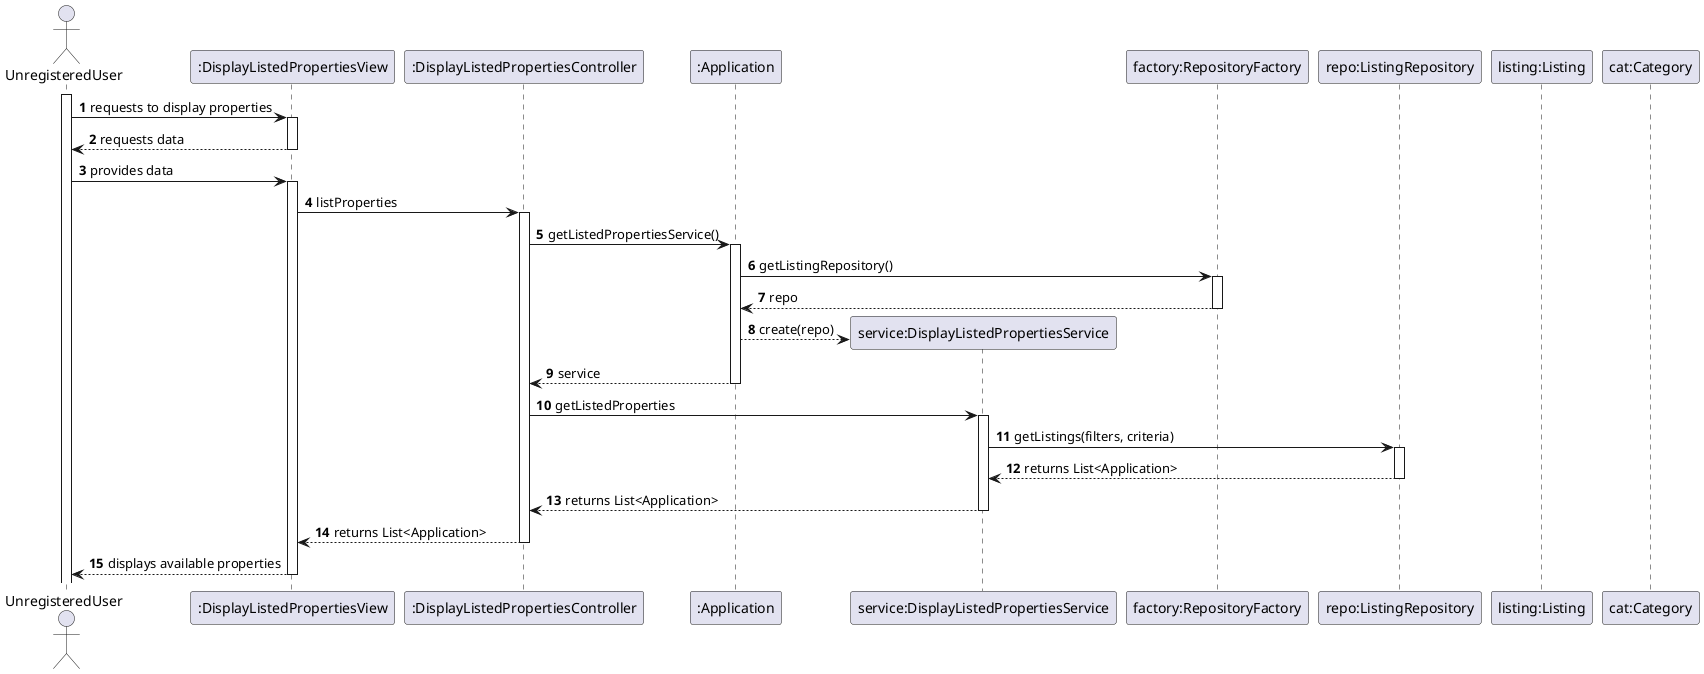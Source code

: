 @startuml
'https://plantuml.com/sequence-diagram
autoactivate on
autonumber

actor "UnregisteredUser" as User
participant ":DisplayListedPropertiesView" as System
participant ":DisplayListedPropertiesController" as Ctrl
participant ":Application" as App
participant "service:DisplayListedPropertiesService" as Service
participant "factory:RepositoryFactory" as Factory
participant "repo:ListingRepository" as Repo
participant "listing:Listing" as Listing
activate User

User -> System: requests to display properties
System --> User: requests data

User -> System: provides data
System -> Ctrl: listProperties
Ctrl -> App: getListedPropertiesService()
App -> Factory: getListingRepository()
Factory --> App: repo
App --> Service**: create(repo)
App --> Ctrl: service
Ctrl -> Service: getListedProperties
Service -> Repo: getListings(filters, criteria)
participant "cat:Category" as Category
Repo --> Service: returns List<Application>
Service --> Ctrl: returns List<Application>
Ctrl --> System: returns List<Application>
System --> User: displays available properties
@enduml


